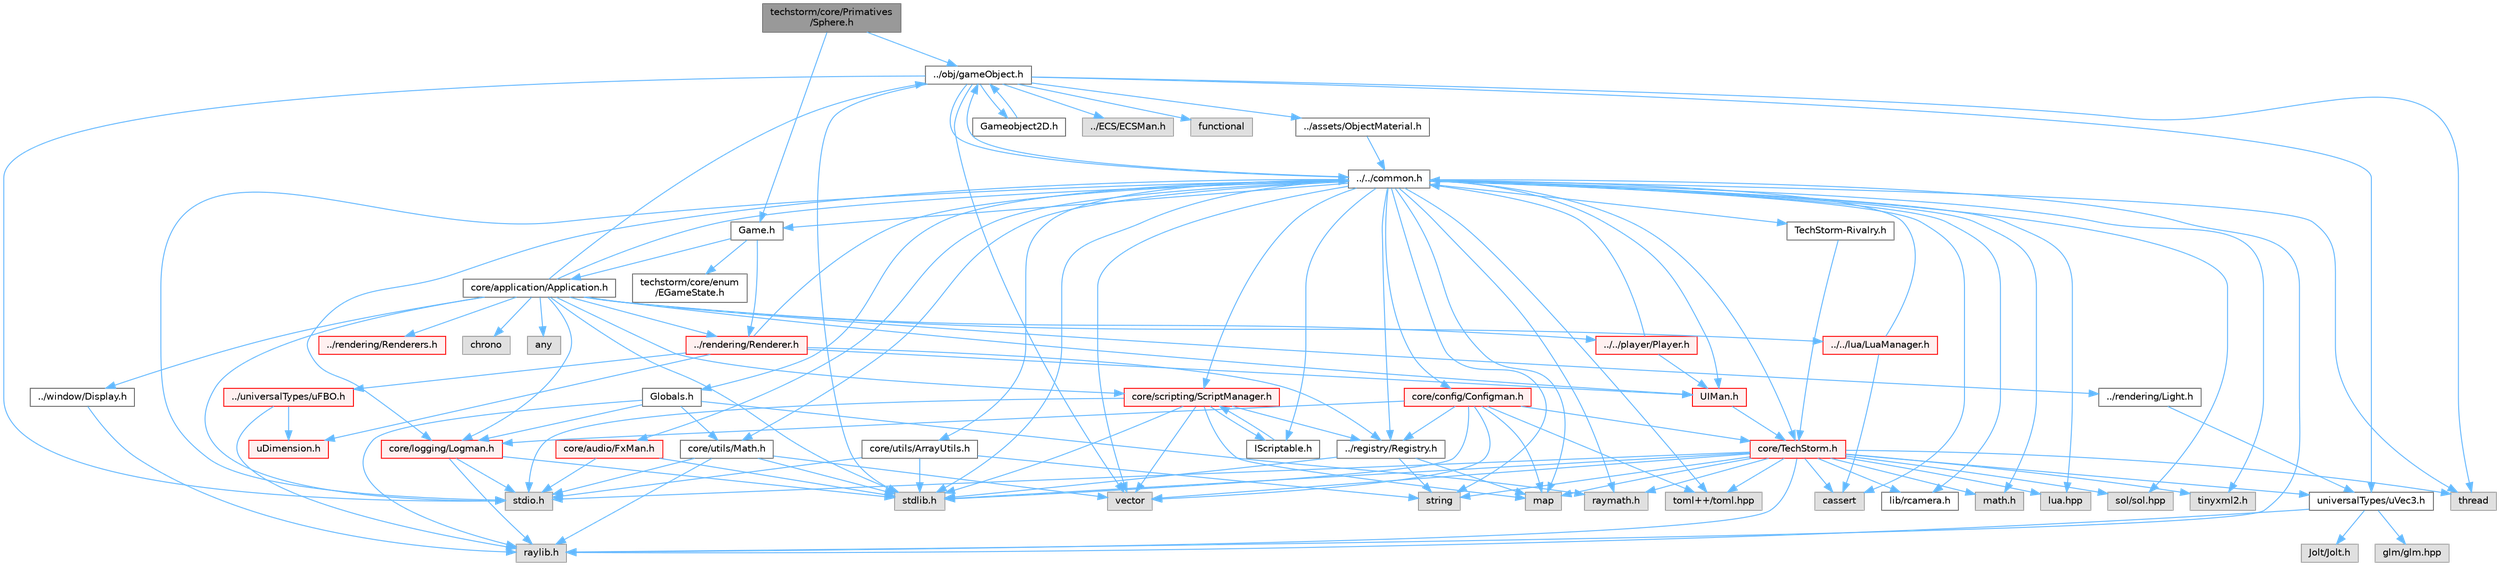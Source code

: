 digraph "techstorm/core/Primatives/Sphere.h"
{
 // LATEX_PDF_SIZE
  bgcolor="transparent";
  edge [fontname=Helvetica,fontsize=10,labelfontname=Helvetica,labelfontsize=10];
  node [fontname=Helvetica,fontsize=10,shape=box,height=0.2,width=0.4];
  Node1 [id="Node000001",label="techstorm/core/Primatives\l/Sphere.h",height=0.2,width=0.4,color="gray40", fillcolor="grey60", style="filled", fontcolor="black",tooltip=" "];
  Node1 -> Node2 [id="edge1_Node000001_Node000002",color="steelblue1",style="solid",tooltip=" "];
  Node2 [id="Node000002",label="../obj/gameObject.h",height=0.2,width=0.4,color="grey40", fillcolor="white", style="filled",URL="$core_2obj_2_gameobject_8h.html",tooltip=" "];
  Node2 -> Node3 [id="edge2_Node000002_Node000003",color="steelblue1",style="solid",tooltip=" "];
  Node3 [id="Node000003",label="../../common.h",height=0.2,width=0.4,color="grey40", fillcolor="white", style="filled",URL="$_common_8h.html",tooltip=" "];
  Node3 -> Node4 [id="edge3_Node000003_Node000004",color="steelblue1",style="solid",tooltip=" "];
  Node4 [id="Node000004",label="raylib.h",height=0.2,width=0.4,color="grey60", fillcolor="#E0E0E0", style="filled",tooltip=" "];
  Node3 -> Node5 [id="edge4_Node000003_Node000005",color="steelblue1",style="solid",tooltip=" "];
  Node5 [id="Node000005",label="raymath.h",height=0.2,width=0.4,color="grey60", fillcolor="#E0E0E0", style="filled",tooltip=" "];
  Node3 -> Node6 [id="edge5_Node000003_Node000006",color="steelblue1",style="solid",tooltip=" "];
  Node6 [id="Node000006",label="lib/rcamera.h",height=0.2,width=0.4,color="grey40", fillcolor="white", style="filled",URL="$rcamera_8h.html",tooltip=" "];
  Node3 -> Node7 [id="edge6_Node000003_Node000007",color="steelblue1",style="solid",tooltip=" "];
  Node7 [id="Node000007",label="stdio.h",height=0.2,width=0.4,color="grey60", fillcolor="#E0E0E0", style="filled",tooltip=" "];
  Node3 -> Node8 [id="edge7_Node000003_Node000008",color="steelblue1",style="solid",tooltip=" "];
  Node8 [id="Node000008",label="stdlib.h",height=0.2,width=0.4,color="grey60", fillcolor="#E0E0E0", style="filled",tooltip=" "];
  Node3 -> Node9 [id="edge8_Node000003_Node000009",color="steelblue1",style="solid",tooltip=" "];
  Node9 [id="Node000009",label="string",height=0.2,width=0.4,color="grey60", fillcolor="#E0E0E0", style="filled",tooltip=" "];
  Node3 -> Node10 [id="edge9_Node000003_Node000010",color="steelblue1",style="solid",tooltip=" "];
  Node10 [id="Node000010",label="vector",height=0.2,width=0.4,color="grey60", fillcolor="#E0E0E0", style="filled",tooltip=" "];
  Node3 -> Node11 [id="edge10_Node000003_Node000011",color="steelblue1",style="solid",tooltip=" "];
  Node11 [id="Node000011",label="map",height=0.2,width=0.4,color="grey60", fillcolor="#E0E0E0", style="filled",tooltip=" "];
  Node3 -> Node12 [id="edge11_Node000003_Node000012",color="steelblue1",style="solid",tooltip=" "];
  Node12 [id="Node000012",label="thread",height=0.2,width=0.4,color="grey60", fillcolor="#E0E0E0", style="filled",tooltip=" "];
  Node3 -> Node13 [id="edge12_Node000003_Node000013",color="steelblue1",style="solid",tooltip=" "];
  Node13 [id="Node000013",label="math.h",height=0.2,width=0.4,color="grey60", fillcolor="#E0E0E0", style="filled",tooltip=" "];
  Node3 -> Node14 [id="edge13_Node000003_Node000014",color="steelblue1",style="solid",tooltip=" "];
  Node14 [id="Node000014",label="cassert",height=0.2,width=0.4,color="grey60", fillcolor="#E0E0E0", style="filled",tooltip=" "];
  Node3 -> Node15 [id="edge14_Node000003_Node000015",color="steelblue1",style="solid",tooltip=" "];
  Node15 [id="Node000015",label="lua.hpp",height=0.2,width=0.4,color="grey60", fillcolor="#E0E0E0", style="filled",tooltip=" "];
  Node3 -> Node16 [id="edge15_Node000003_Node000016",color="steelblue1",style="solid",tooltip=" "];
  Node16 [id="Node000016",label="sol/sol.hpp",height=0.2,width=0.4,color="grey60", fillcolor="#E0E0E0", style="filled",tooltip=" "];
  Node3 -> Node17 [id="edge16_Node000003_Node000017",color="steelblue1",style="solid",tooltip=" "];
  Node17 [id="Node000017",label="toml++/toml.hpp",height=0.2,width=0.4,color="grey60", fillcolor="#E0E0E0", style="filled",tooltip=" "];
  Node3 -> Node18 [id="edge17_Node000003_Node000018",color="steelblue1",style="solid",tooltip=" "];
  Node18 [id="Node000018",label="tinyxml2.h",height=0.2,width=0.4,color="grey60", fillcolor="#E0E0E0", style="filled",tooltip=" "];
  Node3 -> Node19 [id="edge18_Node000003_Node000019",color="steelblue1",style="solid",tooltip=" "];
  Node19 [id="Node000019",label="Globals.h",height=0.2,width=0.4,color="grey40", fillcolor="white", style="filled",URL="$_globals_8h.html",tooltip=" "];
  Node19 -> Node4 [id="edge19_Node000019_Node000004",color="steelblue1",style="solid",tooltip=" "];
  Node19 -> Node5 [id="edge20_Node000019_Node000005",color="steelblue1",style="solid",tooltip=" "];
  Node19 -> Node20 [id="edge21_Node000019_Node000020",color="steelblue1",style="solid",tooltip=" "];
  Node20 [id="Node000020",label="core/utils/Math.h",height=0.2,width=0.4,color="grey40", fillcolor="white", style="filled",URL="$core_2utils_2_math_8h.html",tooltip=" "];
  Node20 -> Node4 [id="edge22_Node000020_Node000004",color="steelblue1",style="solid",tooltip=" "];
  Node20 -> Node8 [id="edge23_Node000020_Node000008",color="steelblue1",style="solid",tooltip=" "];
  Node20 -> Node7 [id="edge24_Node000020_Node000007",color="steelblue1",style="solid",tooltip=" "];
  Node20 -> Node10 [id="edge25_Node000020_Node000010",color="steelblue1",style="solid",tooltip=" "];
  Node19 -> Node21 [id="edge26_Node000019_Node000021",color="steelblue1",style="solid",tooltip=" "];
  Node21 [id="Node000021",label="core/logging/Logman.h",height=0.2,width=0.4,color="red", fillcolor="#FFF0F0", style="filled",URL="$core_2logging_2_logman_8h.html",tooltip=" "];
  Node21 -> Node7 [id="edge27_Node000021_Node000007",color="steelblue1",style="solid",tooltip=" "];
  Node21 -> Node8 [id="edge28_Node000021_Node000008",color="steelblue1",style="solid",tooltip=" "];
  Node21 -> Node4 [id="edge29_Node000021_Node000004",color="steelblue1",style="solid",tooltip=" "];
  Node3 -> Node24 [id="edge30_Node000003_Node000024",color="steelblue1",style="solid",tooltip=" "];
  Node24 [id="Node000024",label="core/TechStorm.h",height=0.2,width=0.4,color="red", fillcolor="#FFF0F0", style="filled",URL="$_tech_storm_8h.html",tooltip=" "];
  Node24 -> Node4 [id="edge31_Node000024_Node000004",color="steelblue1",style="solid",tooltip=" "];
  Node24 -> Node5 [id="edge32_Node000024_Node000005",color="steelblue1",style="solid",tooltip=" "];
  Node24 -> Node6 [id="edge33_Node000024_Node000006",color="steelblue1",style="solid",tooltip=" "];
  Node24 -> Node7 [id="edge34_Node000024_Node000007",color="steelblue1",style="solid",tooltip=" "];
  Node24 -> Node8 [id="edge35_Node000024_Node000008",color="steelblue1",style="solid",tooltip=" "];
  Node24 -> Node10 [id="edge36_Node000024_Node000010",color="steelblue1",style="solid",tooltip=" "];
  Node24 -> Node9 [id="edge37_Node000024_Node000009",color="steelblue1",style="solid",tooltip=" "];
  Node24 -> Node11 [id="edge38_Node000024_Node000011",color="steelblue1",style="solid",tooltip=" "];
  Node24 -> Node12 [id="edge39_Node000024_Node000012",color="steelblue1",style="solid",tooltip=" "];
  Node24 -> Node13 [id="edge40_Node000024_Node000013",color="steelblue1",style="solid",tooltip=" "];
  Node24 -> Node14 [id="edge41_Node000024_Node000014",color="steelblue1",style="solid",tooltip=" "];
  Node24 -> Node15 [id="edge42_Node000024_Node000015",color="steelblue1",style="solid",tooltip=" "];
  Node24 -> Node16 [id="edge43_Node000024_Node000016",color="steelblue1",style="solid",tooltip=" "];
  Node24 -> Node17 [id="edge44_Node000024_Node000017",color="steelblue1",style="solid",tooltip=" "];
  Node24 -> Node18 [id="edge45_Node000024_Node000018",color="steelblue1",style="solid",tooltip=" "];
  Node24 -> Node30 [id="edge46_Node000024_Node000030",color="steelblue1",style="solid",tooltip=" "];
  Node30 [id="Node000030",label="universalTypes/uVec3.h",height=0.2,width=0.4,color="grey40", fillcolor="white", style="filled",URL="$u_vec3_8h.html",tooltip=" "];
  Node30 -> Node4 [id="edge47_Node000030_Node000004",color="steelblue1",style="solid",tooltip=" "];
  Node30 -> Node31 [id="edge48_Node000030_Node000031",color="steelblue1",style="solid",tooltip=" "];
  Node31 [id="Node000031",label="Jolt/Jolt.h",height=0.2,width=0.4,color="grey60", fillcolor="#E0E0E0", style="filled",tooltip=" "];
  Node30 -> Node29 [id="edge49_Node000030_Node000029",color="steelblue1",style="solid",tooltip=" "];
  Node29 [id="Node000029",label="glm/glm.hpp",height=0.2,width=0.4,color="grey60", fillcolor="#E0E0E0", style="filled",tooltip=" "];
  Node3 -> Node34 [id="edge50_Node000003_Node000034",color="steelblue1",style="solid",tooltip=" "];
  Node34 [id="Node000034",label="core/config/Configman.h",height=0.2,width=0.4,color="red", fillcolor="#FFF0F0", style="filled",URL="$core_2config_2_configman_8h.html",tooltip=" "];
  Node34 -> Node24 [id="edge51_Node000034_Node000024",color="steelblue1",style="solid",tooltip=" "];
  Node34 -> Node21 [id="edge52_Node000034_Node000021",color="steelblue1",style="solid",tooltip=" "];
  Node34 -> Node62 [id="edge53_Node000034_Node000062",color="steelblue1",style="solid",tooltip=" "];
  Node62 [id="Node000062",label="../registry/Registry.h",height=0.2,width=0.4,color="grey40", fillcolor="white", style="filled",URL="$core_2registry_2_registry_8h.html",tooltip=" "];
  Node62 -> Node8 [id="edge54_Node000062_Node000008",color="steelblue1",style="solid",tooltip=" "];
  Node62 -> Node11 [id="edge55_Node000062_Node000011",color="steelblue1",style="solid",tooltip=" "];
  Node62 -> Node9 [id="edge56_Node000062_Node000009",color="steelblue1",style="solid",tooltip=" "];
  Node34 -> Node17 [id="edge57_Node000034_Node000017",color="steelblue1",style="solid",tooltip=" "];
  Node34 -> Node10 [id="edge58_Node000034_Node000010",color="steelblue1",style="solid",tooltip=" "];
  Node34 -> Node8 [id="edge59_Node000034_Node000008",color="steelblue1",style="solid",tooltip=" "];
  Node34 -> Node11 [id="edge60_Node000034_Node000011",color="steelblue1",style="solid",tooltip=" "];
  Node3 -> Node21 [id="edge61_Node000003_Node000021",color="steelblue1",style="solid",tooltip=" "];
  Node3 -> Node2 [id="edge62_Node000003_Node000002",color="steelblue1",style="solid",tooltip=" "];
  Node3 -> Node20 [id="edge63_Node000003_Node000020",color="steelblue1",style="solid",tooltip=" "];
  Node3 -> Node62 [id="edge64_Node000003_Node000062",color="steelblue1",style="solid",tooltip=" "];
  Node3 -> Node63 [id="edge65_Node000003_Node000063",color="steelblue1",style="solid",tooltip=" "];
  Node63 [id="Node000063",label="core/scripting/ScriptManager.h",height=0.2,width=0.4,color="red", fillcolor="#FFF0F0", style="filled",URL="$core_2scripting_2_script_manager_8h.html",tooltip=" "];
  Node63 -> Node7 [id="edge66_Node000063_Node000007",color="steelblue1",style="solid",tooltip=" "];
  Node63 -> Node8 [id="edge67_Node000063_Node000008",color="steelblue1",style="solid",tooltip=" "];
  Node63 -> Node10 [id="edge68_Node000063_Node000010",color="steelblue1",style="solid",tooltip=" "];
  Node63 -> Node11 [id="edge69_Node000063_Node000011",color="steelblue1",style="solid",tooltip=" "];
  Node63 -> Node64 [id="edge70_Node000063_Node000064",color="steelblue1",style="solid",tooltip=" "];
  Node64 [id="Node000064",label="IScriptable.h",height=0.2,width=0.4,color="grey40", fillcolor="white", style="filled",URL="$core_2scripting_2_i_scriptable_8h.html",tooltip=" "];
  Node64 -> Node63 [id="edge71_Node000064_Node000063",color="steelblue1",style="solid",tooltip=" "];
  Node63 -> Node62 [id="edge72_Node000063_Node000062",color="steelblue1",style="solid",tooltip=" "];
  Node3 -> Node64 [id="edge73_Node000003_Node000064",color="steelblue1",style="solid",tooltip=" "];
  Node3 -> Node72 [id="edge74_Node000003_Node000072",color="steelblue1",style="solid",tooltip=" "];
  Node72 [id="Node000072",label="core/utils/ArrayUtils.h",height=0.2,width=0.4,color="grey40", fillcolor="white", style="filled",URL="$core_2utils_2_array_utils_8h.html",tooltip=" "];
  Node72 -> Node7 [id="edge75_Node000072_Node000007",color="steelblue1",style="solid",tooltip=" "];
  Node72 -> Node8 [id="edge76_Node000072_Node000008",color="steelblue1",style="solid",tooltip=" "];
  Node72 -> Node9 [id="edge77_Node000072_Node000009",color="steelblue1",style="solid",tooltip=" "];
  Node3 -> Node73 [id="edge78_Node000003_Node000073",color="steelblue1",style="solid",tooltip=" "];
  Node73 [id="Node000073",label="core/audio/FxMan.h",height=0.2,width=0.4,color="red", fillcolor="#FFF0F0", style="filled",URL="$core_2audio_2_fx_man_8h.html",tooltip=" "];
  Node73 -> Node8 [id="edge79_Node000073_Node000008",color="steelblue1",style="solid",tooltip=" "];
  Node73 -> Node7 [id="edge80_Node000073_Node000007",color="steelblue1",style="solid",tooltip=" "];
  Node3 -> Node77 [id="edge81_Node000003_Node000077",color="steelblue1",style="solid",tooltip=" "];
  Node77 [id="Node000077",label="UIMan.h",height=0.2,width=0.4,color="red", fillcolor="#FFF0F0", style="filled",URL="$core_2ui_2_u_i_man_8h.html",tooltip=" "];
  Node77 -> Node24 [id="edge82_Node000077_Node000024",color="steelblue1",style="solid",tooltip=" "];
  Node3 -> Node83 [id="edge83_Node000003_Node000083",color="steelblue1",style="solid",tooltip=" "];
  Node83 [id="Node000083",label="TechStorm-Rivalry.h",height=0.2,width=0.4,color="grey40", fillcolor="white", style="filled",URL="$techstorm-rivalry_8h.html",tooltip=" "];
  Node83 -> Node24 [id="edge84_Node000083_Node000024",color="steelblue1",style="solid",tooltip=" "];
  Node3 -> Node84 [id="edge85_Node000003_Node000084",color="steelblue1",style="solid",tooltip=" "];
  Node84 [id="Node000084",label="Game.h",height=0.2,width=0.4,color="grey40", fillcolor="white", style="filled",URL="$_game_8h.html",tooltip=" "];
  Node84 -> Node85 [id="edge86_Node000084_Node000085",color="steelblue1",style="solid",tooltip=" "];
  Node85 [id="Node000085",label="core/application/Application.h",height=0.2,width=0.4,color="grey40", fillcolor="white", style="filled",URL="$core_2application_2_application_8h.html",tooltip=" "];
  Node85 -> Node3 [id="edge87_Node000085_Node000003",color="steelblue1",style="solid",tooltip=" "];
  Node85 -> Node86 [id="edge88_Node000085_Node000086",color="steelblue1",style="solid",tooltip=" "];
  Node86 [id="Node000086",label="../rendering/Light.h",height=0.2,width=0.4,color="grey40", fillcolor="white", style="filled",URL="$core_2rendering_2_light_8h.html",tooltip=" "];
  Node86 -> Node30 [id="edge89_Node000086_Node000030",color="steelblue1",style="solid",tooltip=" "];
  Node85 -> Node87 [id="edge90_Node000085_Node000087",color="steelblue1",style="solid",tooltip=" "];
  Node87 [id="Node000087",label="../../player/Player.h",height=0.2,width=0.4,color="red", fillcolor="#FFF0F0", style="filled",URL="$_player_8h.html",tooltip=" "];
  Node87 -> Node3 [id="edge91_Node000087_Node000003",color="steelblue1",style="solid",tooltip=" "];
  Node87 -> Node77 [id="edge92_Node000087_Node000077",color="steelblue1",style="solid",tooltip=" "];
  Node85 -> Node63 [id="edge93_Node000085_Node000063",color="steelblue1",style="solid",tooltip=" "];
  Node85 -> Node105 [id="edge94_Node000085_Node000105",color="steelblue1",style="solid",tooltip=" "];
  Node105 [id="Node000105",label="../rendering/Renderers.h",height=0.2,width=0.4,color="red", fillcolor="#FFF0F0", style="filled",URL="$core_2rendering_2_renderers_8h.html",tooltip=" "];
  Node85 -> Node77 [id="edge95_Node000085_Node000077",color="steelblue1",style="solid",tooltip=" "];
  Node85 -> Node113 [id="edge96_Node000085_Node000113",color="steelblue1",style="solid",tooltip=" "];
  Node113 [id="Node000113",label="../../lua/LuaManager.h",height=0.2,width=0.4,color="red", fillcolor="#FFF0F0", style="filled",URL="$_lua_manager_8h.html",tooltip=" "];
  Node113 -> Node3 [id="edge97_Node000113_Node000003",color="steelblue1",style="solid",tooltip=" "];
  Node113 -> Node14 [id="edge98_Node000113_Node000014",color="steelblue1",style="solid",tooltip=" "];
  Node85 -> Node116 [id="edge99_Node000085_Node000116",color="steelblue1",style="solid",tooltip=" "];
  Node116 [id="Node000116",label="../window/Display.h",height=0.2,width=0.4,color="grey40", fillcolor="white", style="filled",URL="$core_2window_2_display_8h.html",tooltip=" "];
  Node116 -> Node4 [id="edge100_Node000116_Node000004",color="steelblue1",style="solid",tooltip=" "];
  Node85 -> Node2 [id="edge101_Node000085_Node000002",color="steelblue1",style="solid",tooltip=" "];
  Node85 -> Node21 [id="edge102_Node000085_Node000021",color="steelblue1",style="solid",tooltip=" "];
  Node85 -> Node117 [id="edge103_Node000085_Node000117",color="steelblue1",style="solid",tooltip=" "];
  Node117 [id="Node000117",label="../rendering/Renderer.h",height=0.2,width=0.4,color="red", fillcolor="#FFF0F0", style="filled",URL="$core_2rendering_2_renderer_8h.html",tooltip=" "];
  Node117 -> Node3 [id="edge104_Node000117_Node000003",color="steelblue1",style="solid",tooltip=" "];
  Node117 -> Node109 [id="edge105_Node000117_Node000109",color="steelblue1",style="solid",tooltip=" "];
  Node109 [id="Node000109",label="uDimension.h",height=0.2,width=0.4,color="red", fillcolor="#FFF0F0", style="filled",URL="$u_dimension_8h.html",tooltip=" "];
  Node117 -> Node107 [id="edge106_Node000117_Node000107",color="steelblue1",style="solid",tooltip=" "];
  Node107 [id="Node000107",label="../universalTypes/uFBO.h",height=0.2,width=0.4,color="red", fillcolor="#FFF0F0", style="filled",URL="$u_f_b_o_8h.html",tooltip=" "];
  Node107 -> Node4 [id="edge107_Node000107_Node000004",color="steelblue1",style="solid",tooltip=" "];
  Node107 -> Node109 [id="edge108_Node000107_Node000109",color="steelblue1",style="solid",tooltip=" "];
  Node117 -> Node62 [id="edge109_Node000117_Node000062",color="steelblue1",style="solid",tooltip=" "];
  Node117 -> Node77 [id="edge110_Node000117_Node000077",color="steelblue1",style="solid",tooltip=" "];
  Node85 -> Node118 [id="edge111_Node000085_Node000118",color="steelblue1",style="solid",tooltip=" "];
  Node118 [id="Node000118",label="chrono",height=0.2,width=0.4,color="grey60", fillcolor="#E0E0E0", style="filled",tooltip=" "];
  Node85 -> Node8 [id="edge112_Node000085_Node000008",color="steelblue1",style="solid",tooltip=" "];
  Node85 -> Node7 [id="edge113_Node000085_Node000007",color="steelblue1",style="solid",tooltip=" "];
  Node85 -> Node98 [id="edge114_Node000085_Node000098",color="steelblue1",style="solid",tooltip=" "];
  Node98 [id="Node000098",label="any",height=0.2,width=0.4,color="grey60", fillcolor="#E0E0E0", style="filled",tooltip=" "];
  Node84 -> Node117 [id="edge115_Node000084_Node000117",color="steelblue1",style="solid",tooltip=" "];
  Node84 -> Node119 [id="edge116_Node000084_Node000119",color="steelblue1",style="solid",tooltip=" "];
  Node119 [id="Node000119",label="techstorm/core/enum\l/EGameState.h",height=0.2,width=0.4,color="grey40", fillcolor="white", style="filled",URL="$core_2enum_2_e_game_state_8h.html",tooltip=" "];
  Node2 -> Node120 [id="edge117_Node000002_Node000120",color="steelblue1",style="solid",tooltip=" "];
  Node120 [id="Node000120",label="Gameobject2D.h",height=0.2,width=0.4,color="grey40", fillcolor="white", style="filled",URL="$core_2obj_2_gameobject2_d_8h.html",tooltip=" "];
  Node120 -> Node2 [id="edge118_Node000120_Node000002",color="steelblue1",style="solid",tooltip=" "];
  Node2 -> Node121 [id="edge119_Node000002_Node000121",color="steelblue1",style="solid",tooltip=" "];
  Node121 [id="Node000121",label="../ECS/ECSMan.h",height=0.2,width=0.4,color="grey60", fillcolor="#E0E0E0", style="filled",tooltip=" "];
  Node2 -> Node122 [id="edge120_Node000002_Node000122",color="steelblue1",style="solid",tooltip=" "];
  Node122 [id="Node000122",label="../assets/ObjectMaterial.h",height=0.2,width=0.4,color="grey40", fillcolor="white", style="filled",URL="$core_2assets_2_object_material_8h.html",tooltip=" "];
  Node122 -> Node3 [id="edge121_Node000122_Node000003",color="steelblue1",style="solid",tooltip=" "];
  Node2 -> Node30 [id="edge122_Node000002_Node000030",color="steelblue1",style="solid",tooltip=" "];
  Node2 -> Node7 [id="edge123_Node000002_Node000007",color="steelblue1",style="solid",tooltip=" "];
  Node2 -> Node8 [id="edge124_Node000002_Node000008",color="steelblue1",style="solid",tooltip=" "];
  Node2 -> Node10 [id="edge125_Node000002_Node000010",color="steelblue1",style="solid",tooltip=" "];
  Node2 -> Node70 [id="edge126_Node000002_Node000070",color="steelblue1",style="solid",tooltip=" "];
  Node70 [id="Node000070",label="functional",height=0.2,width=0.4,color="grey60", fillcolor="#E0E0E0", style="filled",tooltip=" "];
  Node2 -> Node12 [id="edge127_Node000002_Node000012",color="steelblue1",style="solid",tooltip=" "];
  Node1 -> Node84 [id="edge128_Node000001_Node000084",color="steelblue1",style="solid",tooltip=" "];
}
